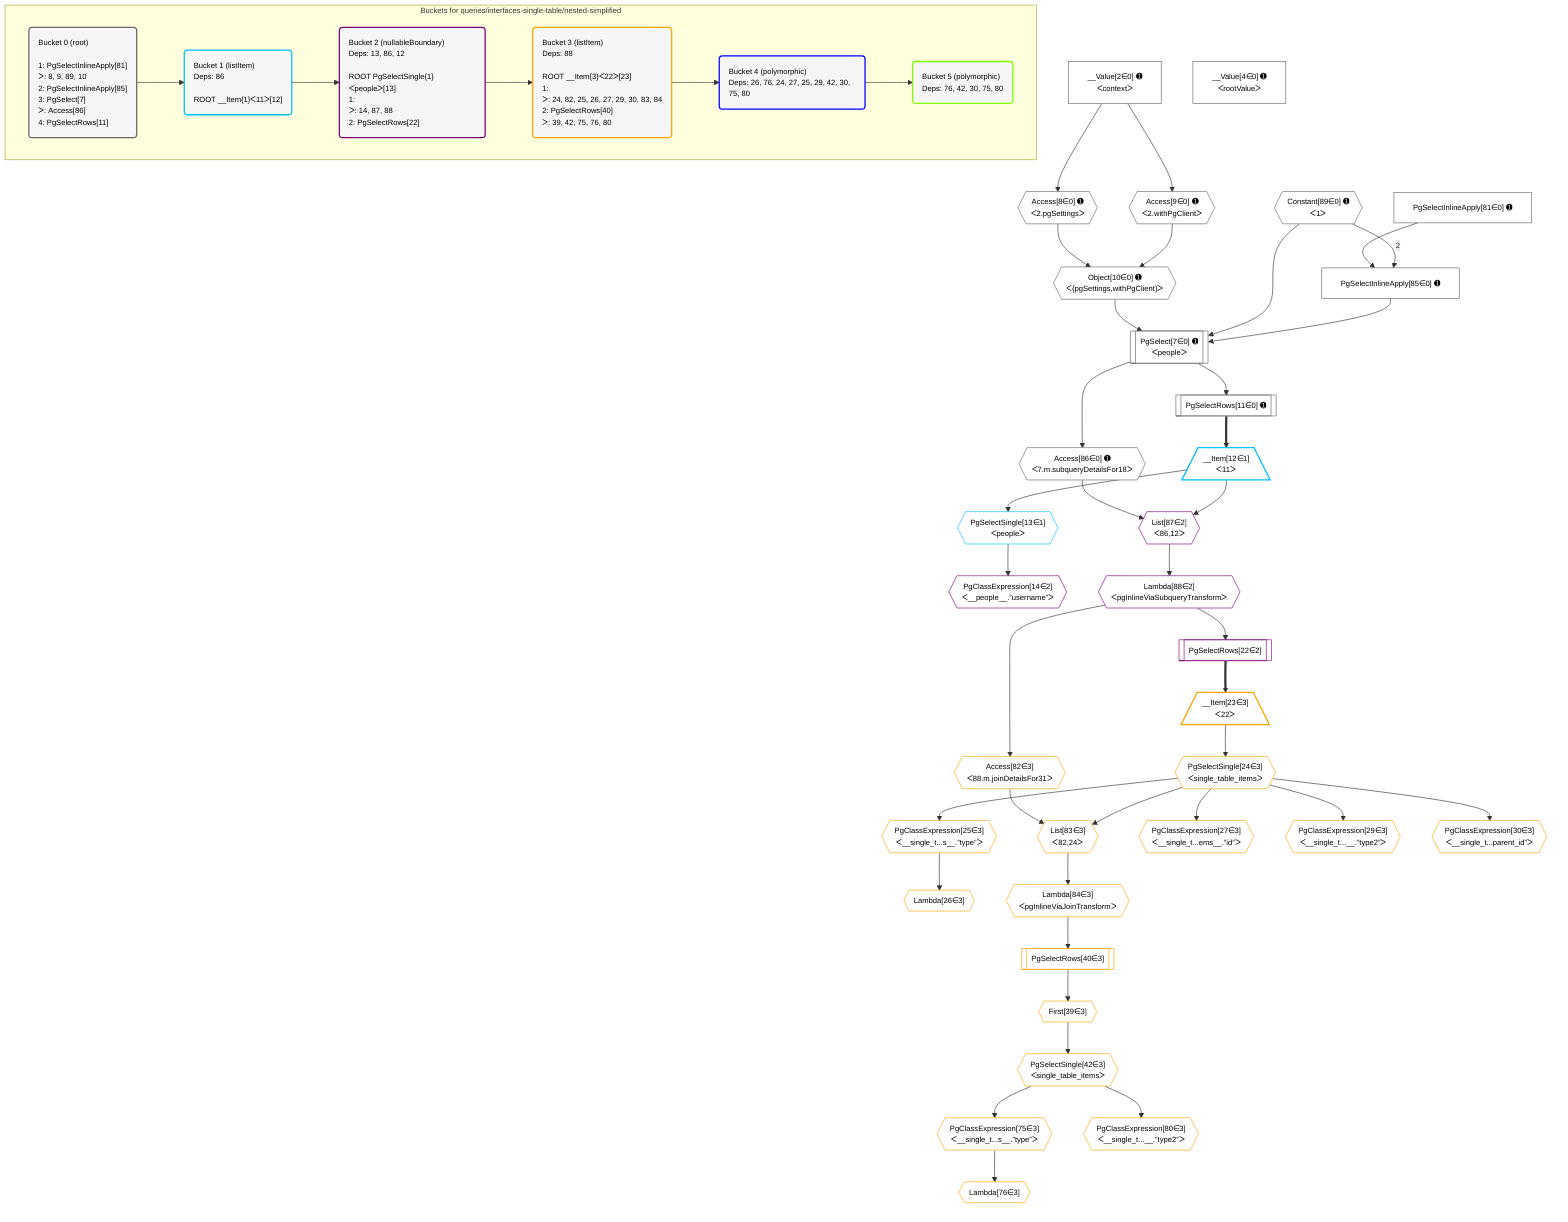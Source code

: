 %%{init: {'themeVariables': { 'fontSize': '12px'}}}%%
graph TD
    classDef path fill:#eee,stroke:#000,color:#000
    classDef plan fill:#fff,stroke-width:1px,color:#000
    classDef itemplan fill:#fff,stroke-width:2px,color:#000
    classDef unbatchedplan fill:#dff,stroke-width:1px,color:#000
    classDef sideeffectplan fill:#fcc,stroke-width:2px,color:#000
    classDef bucket fill:#f6f6f6,color:#000,stroke-width:2px,text-align:left

    subgraph "Buckets for queries/interfaces-single-table/nested-simplified"
    Bucket0("Bucket 0 (root)<br /><br />1: PgSelectInlineApply[81]<br />ᐳ: 8, 9, 89, 10<br />2: PgSelectInlineApply[85]<br />3: PgSelect[7]<br />ᐳ: Access[86]<br />4: PgSelectRows[11]"):::bucket
    Bucket1("Bucket 1 (listItem)<br />Deps: 86<br /><br />ROOT __Item{1}ᐸ11ᐳ[12]"):::bucket
    Bucket2("Bucket 2 (nullableBoundary)<br />Deps: 13, 86, 12<br /><br />ROOT PgSelectSingle{1}ᐸpeopleᐳ[13]<br />1: <br />ᐳ: 14, 87, 88<br />2: PgSelectRows[22]"):::bucket
    Bucket3("Bucket 3 (listItem)<br />Deps: 88<br /><br />ROOT __Item{3}ᐸ22ᐳ[23]<br />1: <br />ᐳ: 24, 82, 25, 26, 27, 29, 30, 83, 84<br />2: PgSelectRows[40]<br />ᐳ: 39, 42, 75, 76, 80"):::bucket
    Bucket4("Bucket 4 (polymorphic)<br />Deps: 26, 76, 24, 27, 25, 29, 42, 30, 75, 80"):::bucket
    Bucket5("Bucket 5 (polymorphic)<br />Deps: 76, 42, 30, 75, 80"):::bucket
    end
    Bucket0 --> Bucket1
    Bucket1 --> Bucket2
    Bucket2 --> Bucket3
    Bucket3 --> Bucket4
    Bucket4 --> Bucket5

    %% plan dependencies
    PgSelect7[["PgSelect[7∈0] ➊<br />ᐸpeopleᐳ"]]:::plan
    Object10{{"Object[10∈0] ➊<br />ᐸ{pgSettings,withPgClient}ᐳ"}}:::plan
    Constant89{{"Constant[89∈0] ➊<br />ᐸ1ᐳ"}}:::plan
    PgSelectInlineApply85["PgSelectInlineApply[85∈0] ➊"]:::plan
    Object10 & Constant89 & PgSelectInlineApply85 --> PgSelect7
    PgSelectInlineApply81["PgSelectInlineApply[81∈0] ➊"]:::plan
    PgSelectInlineApply81 --> PgSelectInlineApply85
    Constant89 -- 2 --> PgSelectInlineApply85
    Access8{{"Access[8∈0] ➊<br />ᐸ2.pgSettingsᐳ"}}:::plan
    Access9{{"Access[9∈0] ➊<br />ᐸ2.withPgClientᐳ"}}:::plan
    Access8 & Access9 --> Object10
    __Value2["__Value[2∈0] ➊<br />ᐸcontextᐳ"]:::plan
    __Value2 --> Access8
    __Value2 --> Access9
    PgSelectRows11[["PgSelectRows[11∈0] ➊"]]:::plan
    PgSelect7 --> PgSelectRows11
    Access86{{"Access[86∈0] ➊<br />ᐸ7.m.subqueryDetailsFor18ᐳ"}}:::plan
    PgSelect7 --> Access86
    __Value4["__Value[4∈0] ➊<br />ᐸrootValueᐳ"]:::plan
    __Item12[/"__Item[12∈1]<br />ᐸ11ᐳ"\]:::itemplan
    PgSelectRows11 ==> __Item12
    PgSelectSingle13{{"PgSelectSingle[13∈1]<br />ᐸpeopleᐳ"}}:::plan
    __Item12 --> PgSelectSingle13
    List87{{"List[87∈2]<br />ᐸ86,12ᐳ"}}:::plan
    Access86 & __Item12 --> List87
    PgClassExpression14{{"PgClassExpression[14∈2]<br />ᐸ__people__.”username”ᐳ"}}:::plan
    PgSelectSingle13 --> PgClassExpression14
    PgSelectRows22[["PgSelectRows[22∈2]"]]:::plan
    Lambda88{{"Lambda[88∈2]<br />ᐸpgInlineViaSubqueryTransformᐳ"}}:::plan
    Lambda88 --> PgSelectRows22
    List87 --> Lambda88
    List83{{"List[83∈3]<br />ᐸ82,24ᐳ"}}:::plan
    Access82{{"Access[82∈3]<br />ᐸ88.m.joinDetailsFor31ᐳ"}}:::plan
    PgSelectSingle24{{"PgSelectSingle[24∈3]<br />ᐸsingle_table_itemsᐳ"}}:::plan
    Access82 & PgSelectSingle24 --> List83
    __Item23[/"__Item[23∈3]<br />ᐸ22ᐳ"\]:::itemplan
    PgSelectRows22 ==> __Item23
    __Item23 --> PgSelectSingle24
    PgClassExpression25{{"PgClassExpression[25∈3]<br />ᐸ__single_t...s__.”type”ᐳ"}}:::plan
    PgSelectSingle24 --> PgClassExpression25
    Lambda26{{"Lambda[26∈3]"}}:::plan
    PgClassExpression25 --> Lambda26
    PgClassExpression27{{"PgClassExpression[27∈3]<br />ᐸ__single_t...ems__.”id”ᐳ"}}:::plan
    PgSelectSingle24 --> PgClassExpression27
    PgClassExpression29{{"PgClassExpression[29∈3]<br />ᐸ__single_t...__.”type2”ᐳ"}}:::plan
    PgSelectSingle24 --> PgClassExpression29
    PgClassExpression30{{"PgClassExpression[30∈3]<br />ᐸ__single_t...parent_id”ᐳ"}}:::plan
    PgSelectSingle24 --> PgClassExpression30
    First39{{"First[39∈3]"}}:::plan
    PgSelectRows40[["PgSelectRows[40∈3]"]]:::plan
    PgSelectRows40 --> First39
    Lambda84{{"Lambda[84∈3]<br />ᐸpgInlineViaJoinTransformᐳ"}}:::plan
    Lambda84 --> PgSelectRows40
    PgSelectSingle42{{"PgSelectSingle[42∈3]<br />ᐸsingle_table_itemsᐳ"}}:::plan
    First39 --> PgSelectSingle42
    PgClassExpression75{{"PgClassExpression[75∈3]<br />ᐸ__single_t...s__.”type”ᐳ"}}:::plan
    PgSelectSingle42 --> PgClassExpression75
    Lambda76{{"Lambda[76∈3]"}}:::plan
    PgClassExpression75 --> Lambda76
    PgClassExpression80{{"PgClassExpression[80∈3]<br />ᐸ__single_t...__.”type2”ᐳ"}}:::plan
    PgSelectSingle42 --> PgClassExpression80
    Lambda88 --> Access82
    List83 --> Lambda84

    %% define steps
    classDef bucket0 stroke:#696969
    class Bucket0,__Value2,__Value4,PgSelect7,Access8,Access9,Object10,PgSelectRows11,PgSelectInlineApply81,PgSelectInlineApply85,Access86,Constant89 bucket0
    classDef bucket1 stroke:#00bfff
    class Bucket1,__Item12,PgSelectSingle13 bucket1
    classDef bucket2 stroke:#7f007f
    class Bucket2,PgClassExpression14,PgSelectRows22,List87,Lambda88 bucket2
    classDef bucket3 stroke:#ffa500
    class Bucket3,__Item23,PgSelectSingle24,PgClassExpression25,Lambda26,PgClassExpression27,PgClassExpression29,PgClassExpression30,First39,PgSelectRows40,PgSelectSingle42,PgClassExpression75,Lambda76,PgClassExpression80,Access82,List83,Lambda84 bucket3
    classDef bucket4 stroke:#0000ff
    class Bucket4 bucket4
    classDef bucket5 stroke:#7fff00
    class Bucket5 bucket5